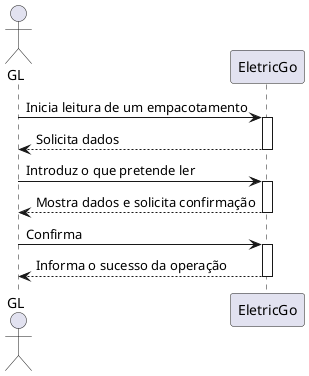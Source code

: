 @startuml
actor GL
GL -> EletricGo: Inicia leitura de um empacotamento
activate EletricGo
EletricGo --> GL : Solicita dados
deactivate

GL -> EletricGo: Introduz o que pretende ler
activate EletricGo
EletricGo --> GL : Mostra dados e solicita confirmação
deactivate

GL -> EletricGo: Confirma
activate EletricGo
EletricGo --> GL : Informa o sucesso da operação
deactivate EletricGo
@enduml